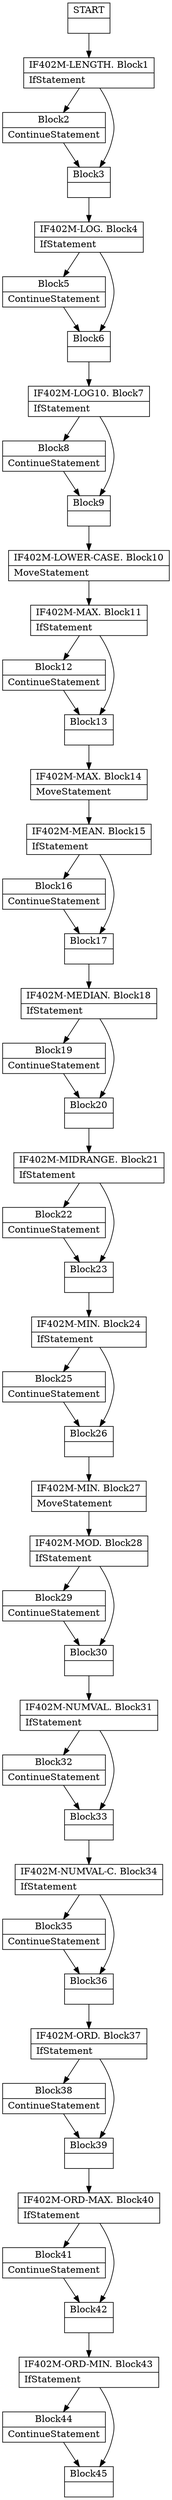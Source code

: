 digraph Cfg {
node [
shape = "record"
]

edge [
arrowtail = "empty"
]
Block0 [
label = "{START|}"
]
Block1 [
label = "{IF402M-LENGTH. Block1|IfStatement\l}"
]
Block2 [
label = "{Block2|ContinueStatement\l}"
]
Block3 [
label = "{Block3|}"
]
Block4 [
label = "{IF402M-LOG. Block4|IfStatement\l}"
]
Block5 [
label = "{Block5|ContinueStatement\l}"
]
Block6 [
label = "{Block6|}"
]
Block7 [
label = "{IF402M-LOG10. Block7|IfStatement\l}"
]
Block8 [
label = "{Block8|ContinueStatement\l}"
]
Block9 [
label = "{Block9|}"
]
Block10 [
label = "{IF402M-LOWER-CASE. Block10|MoveStatement\l}"
]
Block11 [
label = "{IF402M-MAX. Block11|IfStatement\l}"
]
Block12 [
label = "{Block12|ContinueStatement\l}"
]
Block13 [
label = "{Block13|}"
]
Block14 [
label = "{IF402M-MAX. Block14|MoveStatement\l}"
]
Block15 [
label = "{IF402M-MEAN. Block15|IfStatement\l}"
]
Block16 [
label = "{Block16|ContinueStatement\l}"
]
Block17 [
label = "{Block17|}"
]
Block18 [
label = "{IF402M-MEDIAN. Block18|IfStatement\l}"
]
Block19 [
label = "{Block19|ContinueStatement\l}"
]
Block20 [
label = "{Block20|}"
]
Block21 [
label = "{IF402M-MIDRANGE. Block21|IfStatement\l}"
]
Block22 [
label = "{Block22|ContinueStatement\l}"
]
Block23 [
label = "{Block23|}"
]
Block24 [
label = "{IF402M-MIN. Block24|IfStatement\l}"
]
Block25 [
label = "{Block25|ContinueStatement\l}"
]
Block26 [
label = "{Block26|}"
]
Block27 [
label = "{IF402M-MIN. Block27|MoveStatement\l}"
]
Block28 [
label = "{IF402M-MOD. Block28|IfStatement\l}"
]
Block29 [
label = "{Block29|ContinueStatement\l}"
]
Block30 [
label = "{Block30|}"
]
Block31 [
label = "{IF402M-NUMVAL. Block31|IfStatement\l}"
]
Block32 [
label = "{Block32|ContinueStatement\l}"
]
Block33 [
label = "{Block33|}"
]
Block34 [
label = "{IF402M-NUMVAL-C. Block34|IfStatement\l}"
]
Block35 [
label = "{Block35|ContinueStatement\l}"
]
Block36 [
label = "{Block36|}"
]
Block37 [
label = "{IF402M-ORD. Block37|IfStatement\l}"
]
Block38 [
label = "{Block38|ContinueStatement\l}"
]
Block39 [
label = "{Block39|}"
]
Block40 [
label = "{IF402M-ORD-MAX. Block40|IfStatement\l}"
]
Block41 [
label = "{Block41|ContinueStatement\l}"
]
Block42 [
label = "{Block42|}"
]
Block43 [
label = "{IF402M-ORD-MIN. Block43|IfStatement\l}"
]
Block44 [
label = "{Block44|ContinueStatement\l}"
]
Block45 [
label = "{Block45|}"
]
Block0 -> Block1
Block1 -> Block2
Block1 -> Block3
Block2 -> Block3
Block3 -> Block4
Block4 -> Block5
Block4 -> Block6
Block5 -> Block6
Block6 -> Block7
Block7 -> Block8
Block7 -> Block9
Block8 -> Block9
Block9 -> Block10
Block10 -> Block11
Block11 -> Block12
Block11 -> Block13
Block12 -> Block13
Block13 -> Block14
Block14 -> Block15
Block15 -> Block16
Block15 -> Block17
Block16 -> Block17
Block17 -> Block18
Block18 -> Block19
Block18 -> Block20
Block19 -> Block20
Block20 -> Block21
Block21 -> Block22
Block21 -> Block23
Block22 -> Block23
Block23 -> Block24
Block24 -> Block25
Block24 -> Block26
Block25 -> Block26
Block26 -> Block27
Block27 -> Block28
Block28 -> Block29
Block28 -> Block30
Block29 -> Block30
Block30 -> Block31
Block31 -> Block32
Block31 -> Block33
Block32 -> Block33
Block33 -> Block34
Block34 -> Block35
Block34 -> Block36
Block35 -> Block36
Block36 -> Block37
Block37 -> Block38
Block37 -> Block39
Block38 -> Block39
Block39 -> Block40
Block40 -> Block41
Block40 -> Block42
Block41 -> Block42
Block42 -> Block43
Block43 -> Block44
Block43 -> Block45
Block44 -> Block45

}
